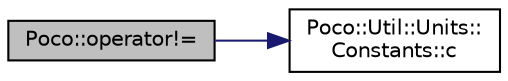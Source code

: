 digraph "Poco::operator!="
{
 // LATEX_PDF_SIZE
  edge [fontname="Helvetica",fontsize="10",labelfontname="Helvetica",labelfontsize="10"];
  node [fontname="Helvetica",fontsize="10",shape=record];
  rankdir="LR";
  Node1 [label="Poco::operator!=",height=0.2,width=0.4,color="black", fillcolor="grey75", style="filled", fontcolor="black",tooltip="Compares Nullable with value for non equality."];
  Node1 -> Node2 [color="midnightblue",fontsize="10",style="solid",fontname="Helvetica"];
  Node2 [label="Poco::Util::Units::\lConstants::c",height=0.2,width=0.4,color="black", fillcolor="white", style="filled",URL="$namespacePoco_1_1Util_1_1Units_1_1Constants.html#af09f5f37c7dd6e3a3e876b78f0f28eb5",tooltip=" "];
}
